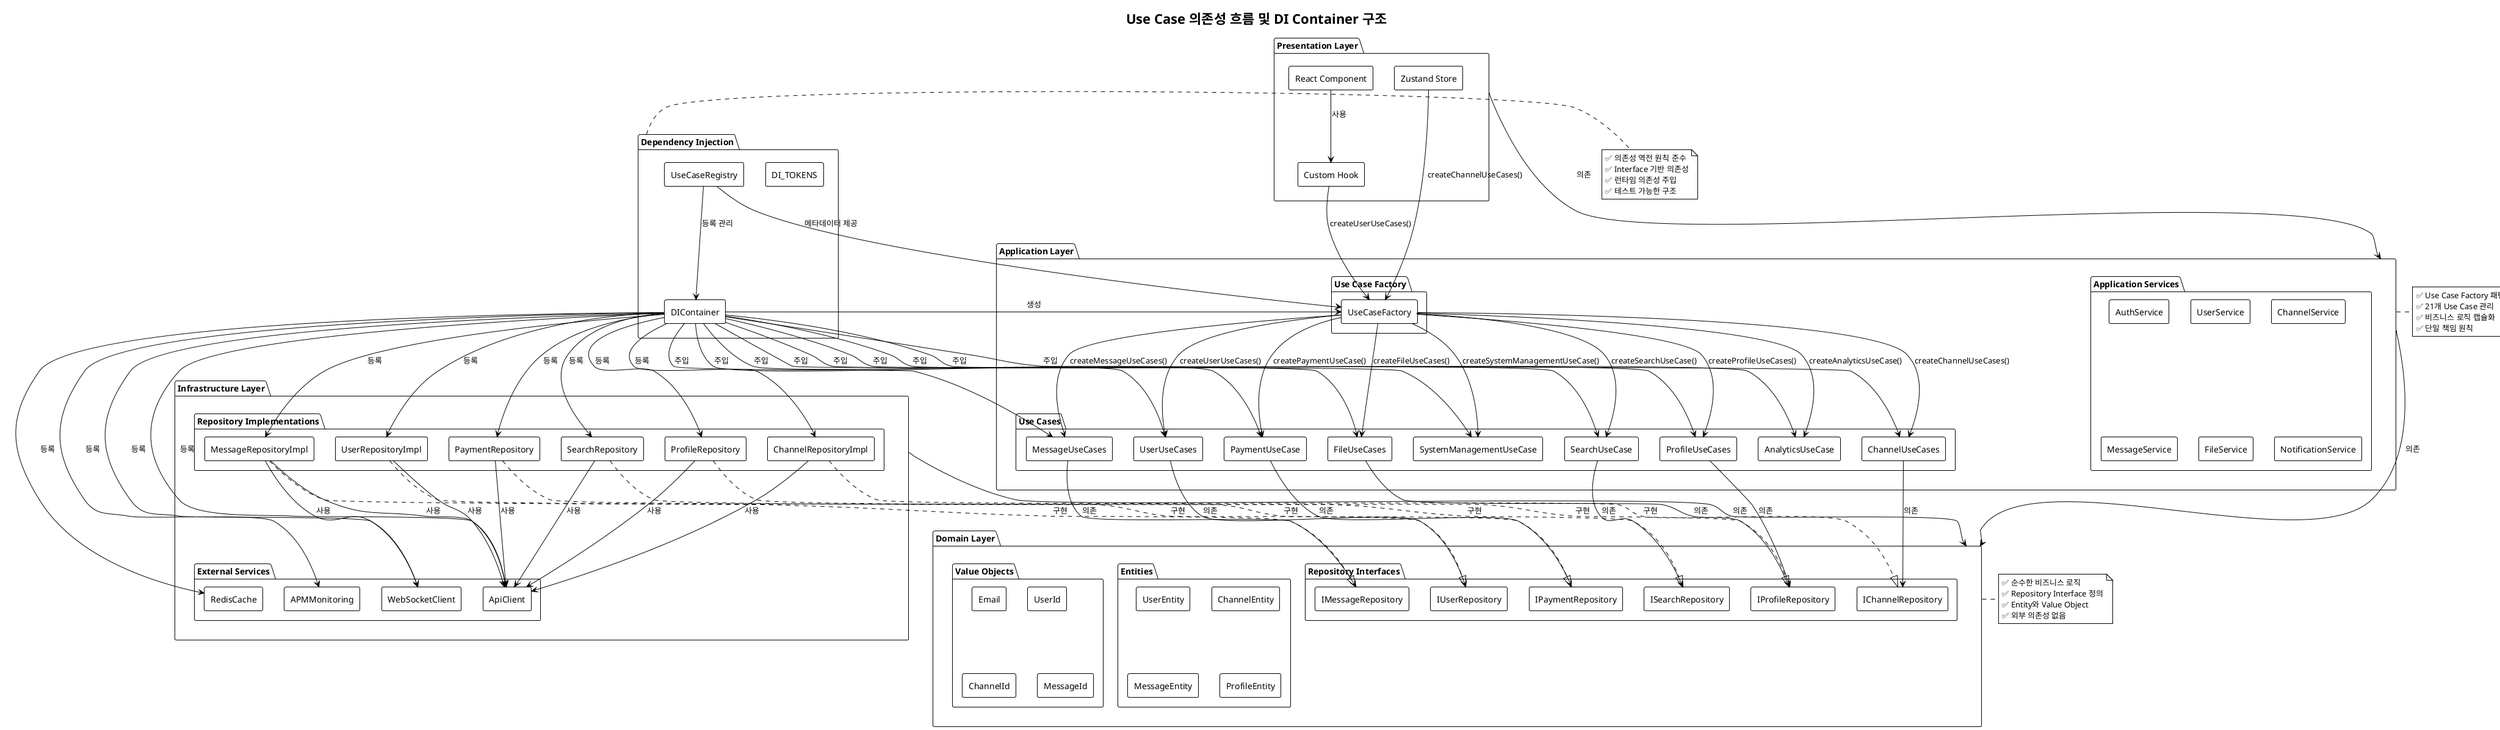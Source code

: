 @startuml Use Case Dependency Flow

!theme plain
skinparam backgroundColor #FFFFFF
skinparam componentStyle rectangle

title Use Case 의존성 흐름 및 DI Container 구조

package "Presentation Layer" as Presentation {
  [React Component] as Component
  [Custom Hook] as Hook
  [Zustand Store] as Store
}

package "Application Layer" as Application {
  package "Use Case Factory" as Factory {
    [UseCaseFactory] as UseCaseFactory
  }
  
  package "Use Cases" as UseCases {
    [UserUseCases] as UserUseCases
    [ChannelUseCases] as ChannelUseCases
    [MessageUseCases] as MessageUseCases
    [FileUseCases] as FileUseCases
    [ProfileUseCases] as ProfileUseCases
    [AnalyticsUseCase] as AnalyticsUseCase
    [PaymentUseCase] as PaymentUseCase
    [SearchUseCase] as SearchUseCase
    [SystemManagementUseCase] as SystemManagementUseCase
  }
  
  package "Application Services" as AppServices {
    [AuthService] as AuthService
    [UserService] as UserService
    [ChannelService] as ChannelService
    [MessageService] as MessageService
    [FileService] as FileService
    [NotificationService] as NotificationService
  }
}

package "Domain Layer" as Domain {
  package "Repository Interfaces" as RepoInterfaces {
    [IUserRepository] as IUserRepo
    [IChannelRepository] as IChannelRepo
    [IMessageRepository] as IMessageRepo
    [IProfileRepository] as IProfileRepo
    [IPaymentRepository] as IPaymentRepo
    [ISearchRepository] as ISearchRepo
  }
  
  package "Entities" as Entities {
    [UserEntity] as UserEntity
    [ChannelEntity] as ChannelEntity
    [MessageEntity] as MessageEntity
    [ProfileEntity] as ProfileEntity
  }
  
  package "Value Objects" as ValueObjects {
    [Email] as Email
    [UserId] as UserId
    [ChannelId] as ChannelId
    [MessageId] as MessageId
  }
}

package "Infrastructure Layer" as Infrastructure {
  package "Repository Implementations" as RepoImpl {
    [UserRepositoryImpl] as UserRepoImpl
    [ChannelRepositoryImpl] as ChannelRepoImpl
    [MessageRepositoryImpl] as MessageRepoImpl
    [ProfileRepository] as ProfileRepoImpl
    [PaymentRepository] as PaymentRepoImpl
    [SearchRepository] as SearchRepoImpl
  }
  
  package "External Services" as External {
    [ApiClient] as ApiClient
    [WebSocketClient] as WebSocketClient
    [RedisCache] as RedisCache
    [APMMonitoring] as APMMonitoring
  }
}

package "Dependency Injection" as DI {
  [DIContainer] as DIContainer
  [DI_TOKENS] as DITokens
  [UseCaseRegistry] as UseCaseRegistry
}

' 의존성 흐름 (클린 아키텍처 원칙)
Presentation --> Application : 의존
Application --> Domain : 의존
Infrastructure --> Domain : 의존

' DI Container를 통한 의존성 주입
DIContainer --> UseCaseFactory : 생성
DIContainer --> UserUseCases : 주입
DIContainer --> ChannelUseCases : 주입
DIContainer --> MessageUseCases : 주입
DIContainer --> FileUseCases : 주입
DIContainer --> ProfileUseCases : 주입
DIContainer --> AnalyticsUseCase : 주입
DIContainer --> PaymentUseCase : 주입
DIContainer --> SearchUseCase : 주입
DIContainer --> SystemManagementUseCase : 주입

' Use Case Factory를 통한 Use Case 생성
UseCaseFactory --> UserUseCases : createUserUseCases()
UseCaseFactory --> ChannelUseCases : createChannelUseCases()
UseCaseFactory --> MessageUseCases : createMessageUseCases()
UseCaseFactory --> FileUseCases : createFileUseCases()
UseCaseFactory --> ProfileUseCases : createProfileUseCases()
UseCaseFactory --> AnalyticsUseCase : createAnalyticsUseCase()
UseCaseFactory --> PaymentUseCase : createPaymentUseCase()
UseCaseFactory --> SearchUseCase : createSearchUseCase()
UseCaseFactory --> SystemManagementUseCase : createSystemManagementUseCase()

' Use Cases가 Repository Interfaces에 의존
UserUseCases --> IUserRepo : 의존
ChannelUseCases --> IChannelRepo : 의존
MessageUseCases --> IMessageRepo : 의존
FileUseCases --> IProfileRepo : 의존
ProfileUseCases --> IProfileRepo : 의존
PaymentUseCase --> IPaymentRepo : 의존
SearchUseCase --> ISearchRepo : 의존

' Repository Implementations가 Repository Interfaces 구현
UserRepoImpl ..|> IUserRepo : 구현
ChannelRepoImpl ..|> IChannelRepo : 구현
MessageRepoImpl ..|> IMessageRepo : 구현
ProfileRepoImpl ..|> IProfileRepo : 구현
PaymentRepoImpl ..|> IPaymentRepo : 구현
SearchRepoImpl ..|> ISearchRepo : 구현

' Repository Implementations가 External Services 사용
UserRepoImpl --> ApiClient : 사용
ChannelRepoImpl --> ApiClient : 사용
MessageRepoImpl --> ApiClient : 사용
MessageRepoImpl --> WebSocketClient : 사용
ProfileRepoImpl --> ApiClient : 사용
PaymentRepoImpl --> ApiClient : 사용
SearchRepoImpl --> ApiClient : 사용

' DI Container가 Repository Implementations 등록
DIContainer --> UserRepoImpl : 등록
DIContainer --> ChannelRepoImpl : 등록
DIContainer --> MessageRepoImpl : 등록
DIContainer --> ProfileRepoImpl : 등록
DIContainer --> PaymentRepoImpl : 등록
DIContainer --> SearchRepoImpl : 등록

' DI Container가 External Services 등록
DIContainer --> ApiClient : 등록
DIContainer --> WebSocketClient : 등록
DIContainer --> RedisCache : 등록
DIContainer --> APMMonitoring : 등록

' Presentation Layer에서 Use Case 사용
Component --> Hook : 사용
Hook --> UseCaseFactory : createUserUseCases()
Store --> UseCaseFactory : createChannelUseCases()

' Use Case Registry
UseCaseRegistry --> DIContainer : 등록 관리
UseCaseRegistry --> UseCaseFactory : 메타데이터 제공

note right of DI
  ✅ 의존성 역전 원칙 준수
  ✅ Interface 기반 의존성
  ✅ 런타임 의존성 주입
  ✅ 테스트 가능한 구조
end note

note right of Application
  ✅ Use Case Factory 패턴
  ✅ 21개 Use Case 관리
  ✅ 비즈니스 로직 캡슐화
  ✅ 단일 책임 원칙
end note

note right of Domain
  ✅ 순수한 비즈니스 로직
  ✅ Repository Interface 정의
  ✅ Entity와 Value Object
  ✅ 외부 의존성 없음
end note

@enduml 
